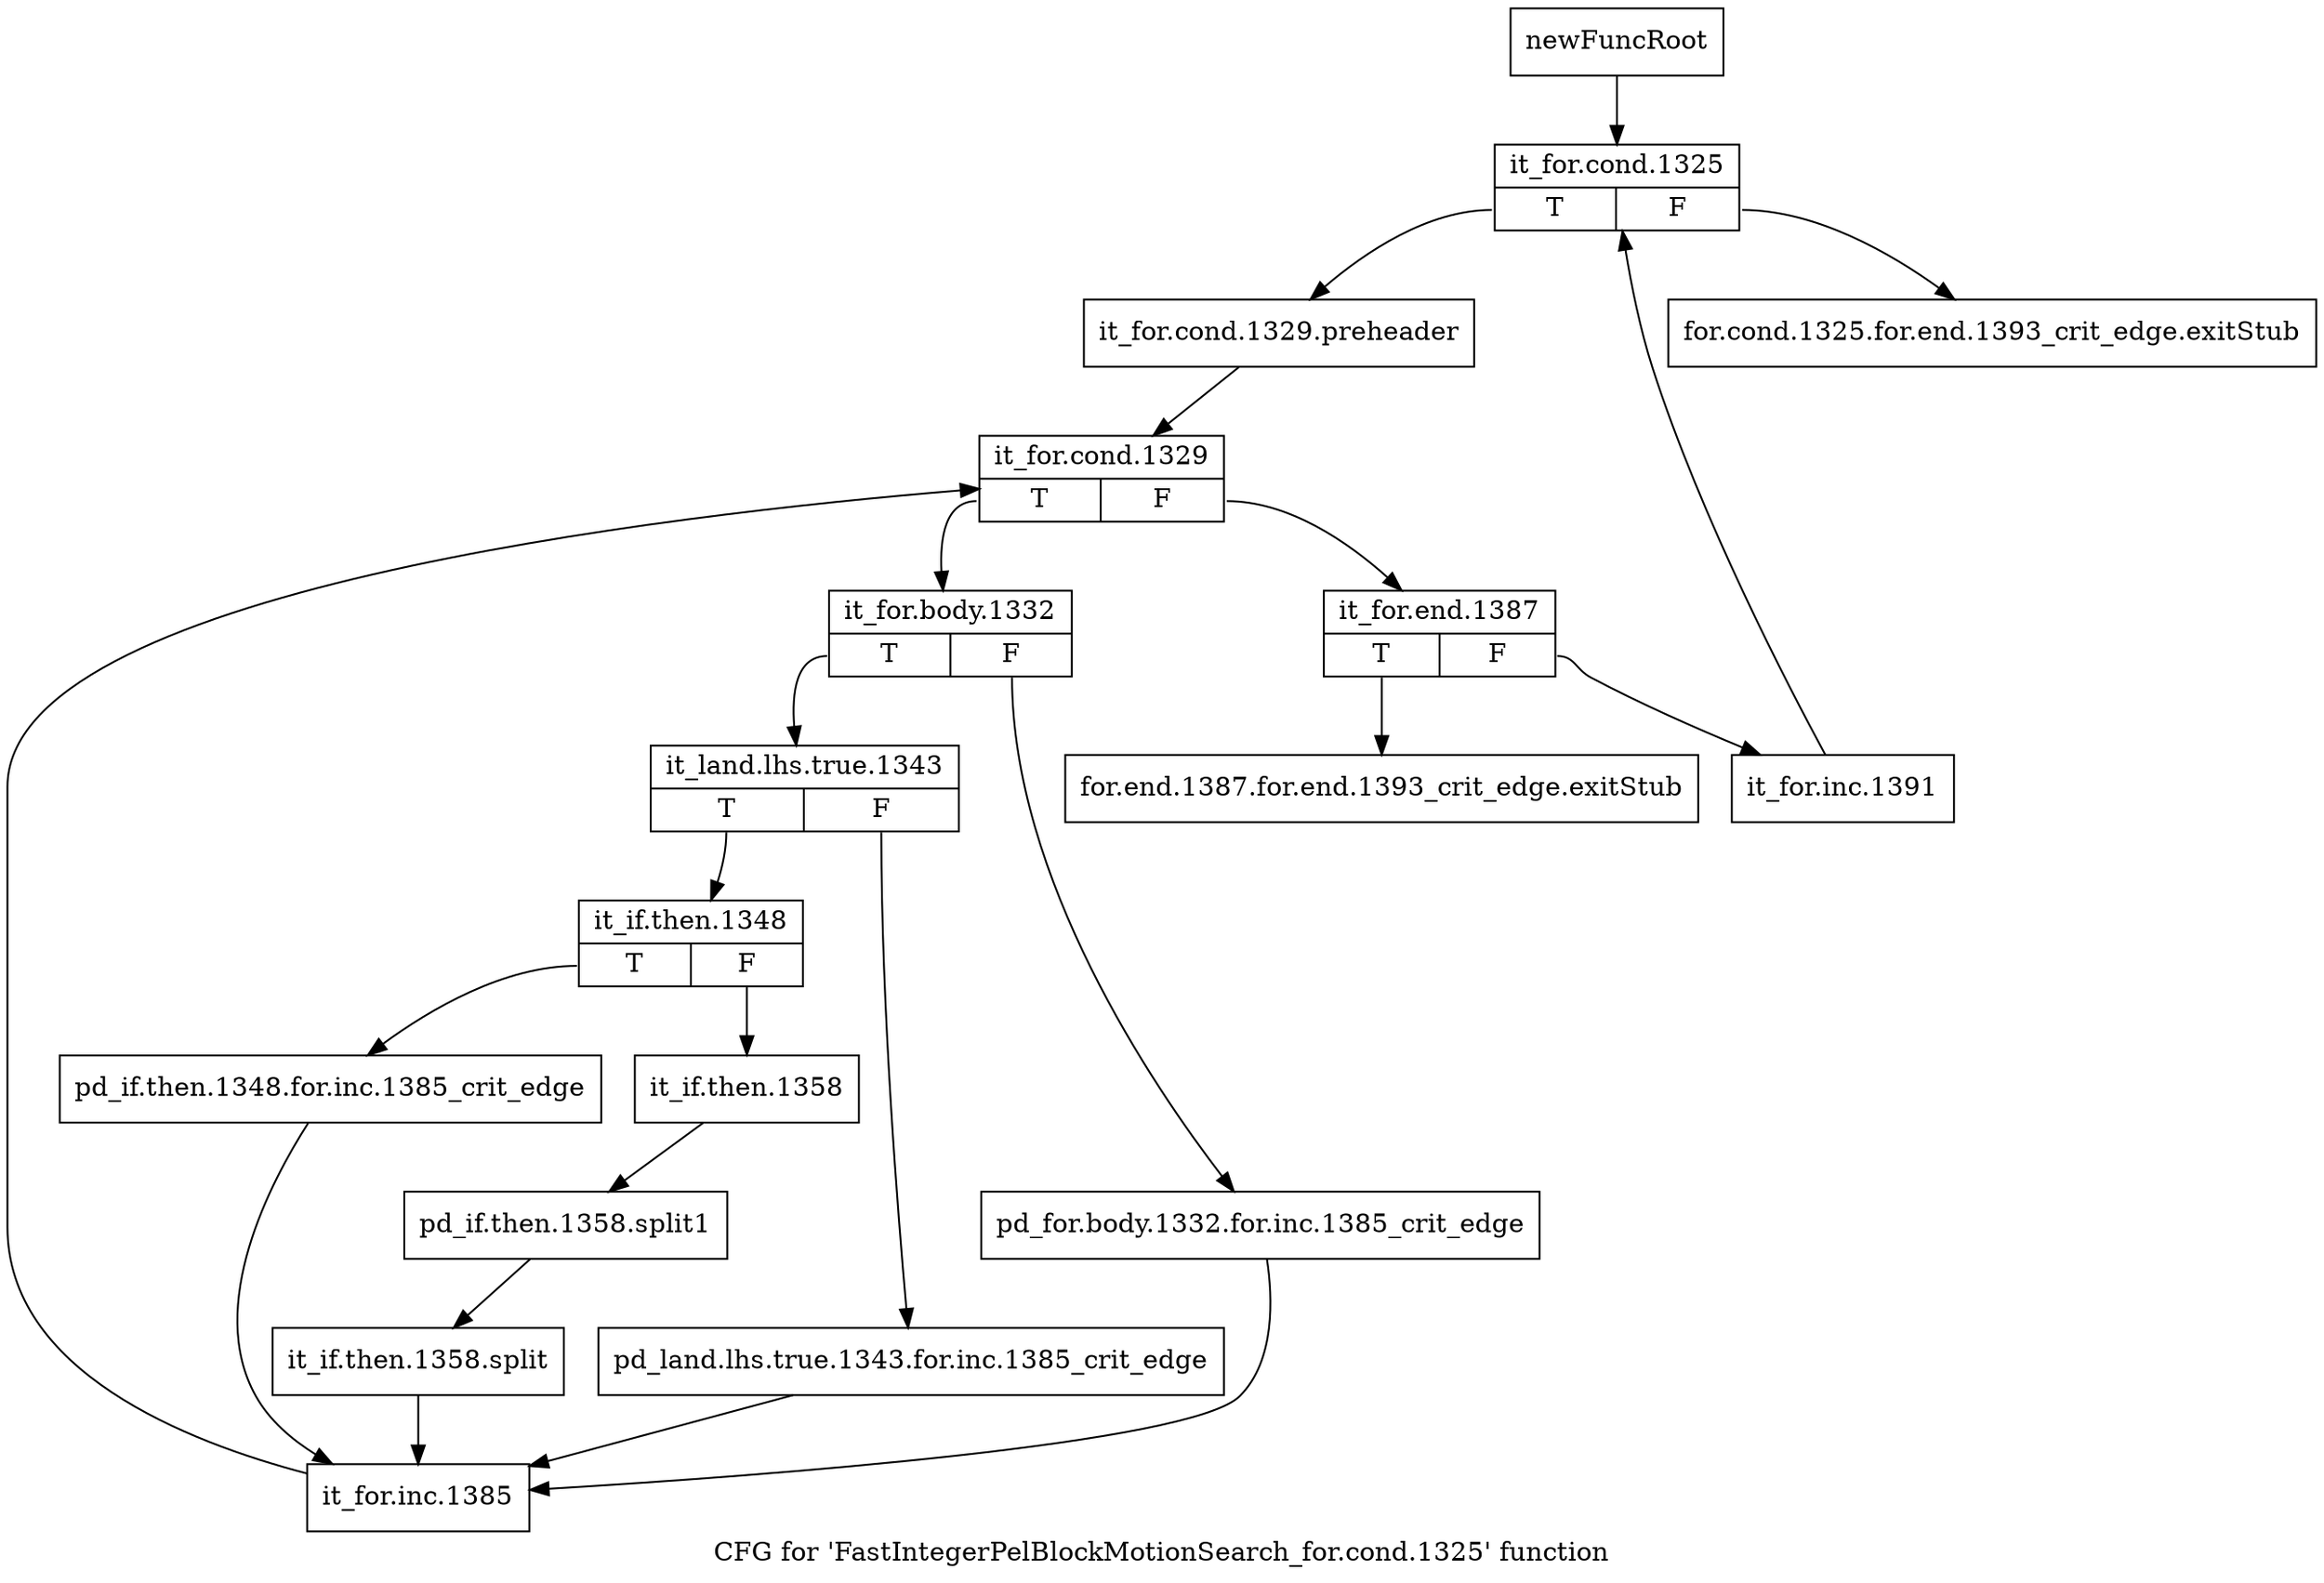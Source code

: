digraph "CFG for 'FastIntegerPelBlockMotionSearch_for.cond.1325' function" {
	label="CFG for 'FastIntegerPelBlockMotionSearch_for.cond.1325' function";

	Node0x23dacd0 [shape=record,label="{newFuncRoot}"];
	Node0x23dacd0 -> Node0x241c140;
	Node0x241c0a0 [shape=record,label="{for.cond.1325.for.end.1393_crit_edge.exitStub}"];
	Node0x241c0f0 [shape=record,label="{for.end.1387.for.end.1393_crit_edge.exitStub}"];
	Node0x241c140 [shape=record,label="{it_for.cond.1325|{<s0>T|<s1>F}}"];
	Node0x241c140:s0 -> Node0x241c190;
	Node0x241c140:s1 -> Node0x241c0a0;
	Node0x241c190 [shape=record,label="{it_for.cond.1329.preheader}"];
	Node0x241c190 -> Node0x241c1e0;
	Node0x241c1e0 [shape=record,label="{it_for.cond.1329|{<s0>T|<s1>F}}"];
	Node0x241c1e0:s0 -> Node0x241c2d0;
	Node0x241c1e0:s1 -> Node0x241c230;
	Node0x241c230 [shape=record,label="{it_for.end.1387|{<s0>T|<s1>F}}"];
	Node0x241c230:s0 -> Node0x241c0f0;
	Node0x241c230:s1 -> Node0x241c280;
	Node0x241c280 [shape=record,label="{it_for.inc.1391}"];
	Node0x241c280 -> Node0x241c140;
	Node0x241c2d0 [shape=record,label="{it_for.body.1332|{<s0>T|<s1>F}}"];
	Node0x241c2d0:s0 -> Node0x241c370;
	Node0x241c2d0:s1 -> Node0x241c320;
	Node0x241c320 [shape=record,label="{pd_for.body.1332.for.inc.1385_crit_edge}"];
	Node0x241c320 -> Node0x241c500;
	Node0x241c370 [shape=record,label="{it_land.lhs.true.1343|{<s0>T|<s1>F}}"];
	Node0x241c370:s0 -> Node0x241c410;
	Node0x241c370:s1 -> Node0x241c3c0;
	Node0x241c3c0 [shape=record,label="{pd_land.lhs.true.1343.for.inc.1385_crit_edge}"];
	Node0x241c3c0 -> Node0x241c500;
	Node0x241c410 [shape=record,label="{it_if.then.1348|{<s0>T|<s1>F}}"];
	Node0x241c410:s0 -> Node0x241c4b0;
	Node0x241c410:s1 -> Node0x241c460;
	Node0x241c460 [shape=record,label="{it_if.then.1358}"];
	Node0x241c460 -> Node0x34d2800;
	Node0x34d2800 [shape=record,label="{pd_if.then.1358.split1}"];
	Node0x34d2800 -> Node0x3346cc0;
	Node0x3346cc0 [shape=record,label="{it_if.then.1358.split}"];
	Node0x3346cc0 -> Node0x241c500;
	Node0x241c4b0 [shape=record,label="{pd_if.then.1348.for.inc.1385_crit_edge}"];
	Node0x241c4b0 -> Node0x241c500;
	Node0x241c500 [shape=record,label="{it_for.inc.1385}"];
	Node0x241c500 -> Node0x241c1e0;
}
